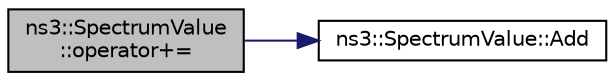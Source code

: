 digraph "ns3::SpectrumValue::operator+="
{
 // LATEX_PDF_SIZE
  edge [fontname="Helvetica",fontsize="10",labelfontname="Helvetica",labelfontsize="10"];
  node [fontname="Helvetica",fontsize="10",shape=record];
  rankdir="LR";
  Node1 [label="ns3::SpectrumValue\l::operator+=",height=0.2,width=0.4,color="black", fillcolor="grey75", style="filled", fontcolor="black",tooltip="Add the value of the Right Hand Side of the operator to all components of *this."];
  Node1 -> Node2 [color="midnightblue",fontsize="10",style="solid",fontname="Helvetica"];
  Node2 [label="ns3::SpectrumValue::Add",height=0.2,width=0.4,color="black", fillcolor="white", style="filled",URL="$classns3_1_1_spectrum_value.html#ae83185250a36c6f20ec48b81c6f37a8e",tooltip="Add a SpectrumValue (element to element addition)"];
}
